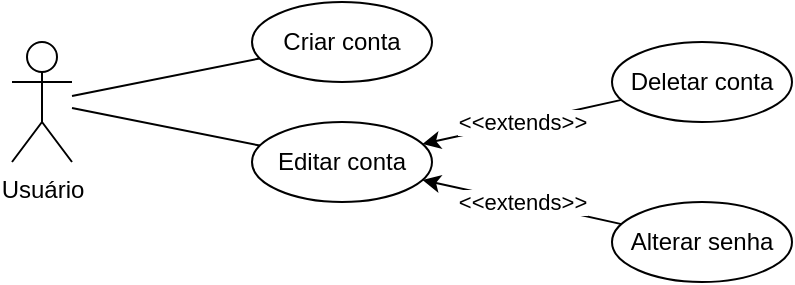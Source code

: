 <mxfile version="21.2.8" type="device">
  <diagram name="Page-1" id="GhauSfd4BBByoaSz2qmc">
    <mxGraphModel dx="977" dy="601" grid="1" gridSize="10" guides="1" tooltips="1" connect="1" arrows="1" fold="1" page="1" pageScale="1" pageWidth="850" pageHeight="1100" math="0" shadow="0">
      <root>
        <mxCell id="0" />
        <mxCell id="1" parent="0" />
        <mxCell id="_wwaJvOK90QG1Qcl5ri7-1" value="Criar conta" style="ellipse;whiteSpace=wrap;html=1;" vertex="1" parent="1">
          <mxGeometry x="340" y="130" width="90" height="40" as="geometry" />
        </mxCell>
        <mxCell id="_wwaJvOK90QG1Qcl5ri7-2" value="Editar conta" style="ellipse;whiteSpace=wrap;html=1;" vertex="1" parent="1">
          <mxGeometry x="340" y="190" width="90" height="40" as="geometry" />
        </mxCell>
        <mxCell id="_wwaJvOK90QG1Qcl5ri7-3" value="" style="endArrow=classic;html=1;rounded=0;" edge="1" parent="1" source="_wwaJvOK90QG1Qcl5ri7-6" target="_wwaJvOK90QG1Qcl5ri7-2">
          <mxGeometry relative="1" as="geometry">
            <mxPoint x="480" y="300" as="sourcePoint" />
            <mxPoint x="450" y="310" as="targetPoint" />
          </mxGeometry>
        </mxCell>
        <mxCell id="_wwaJvOK90QG1Qcl5ri7-4" value="&amp;lt;&amp;lt;extends&amp;gt;&amp;gt;" style="edgeLabel;resizable=0;html=1;align=center;verticalAlign=middle;" connectable="0" vertex="1" parent="_wwaJvOK90QG1Qcl5ri7-3">
          <mxGeometry relative="1" as="geometry" />
        </mxCell>
        <mxCell id="_wwaJvOK90QG1Qcl5ri7-6" value="Alterar senha" style="ellipse;whiteSpace=wrap;html=1;" vertex="1" parent="1">
          <mxGeometry x="520" y="230" width="90" height="40" as="geometry" />
        </mxCell>
        <mxCell id="_wwaJvOK90QG1Qcl5ri7-7" value="Deletar conta" style="ellipse;whiteSpace=wrap;html=1;" vertex="1" parent="1">
          <mxGeometry x="520" y="150" width="90" height="40" as="geometry" />
        </mxCell>
        <mxCell id="_wwaJvOK90QG1Qcl5ri7-9" value="" style="endArrow=classic;html=1;rounded=0;" edge="1" parent="1" source="_wwaJvOK90QG1Qcl5ri7-7" target="_wwaJvOK90QG1Qcl5ri7-2">
          <mxGeometry relative="1" as="geometry">
            <mxPoint x="520" y="303" as="sourcePoint" />
            <mxPoint x="420" y="237" as="targetPoint" />
          </mxGeometry>
        </mxCell>
        <mxCell id="_wwaJvOK90QG1Qcl5ri7-10" value="&amp;lt;&amp;lt;extends&amp;gt;&amp;gt;" style="edgeLabel;resizable=0;html=1;align=center;verticalAlign=middle;" connectable="0" vertex="1" parent="_wwaJvOK90QG1Qcl5ri7-9">
          <mxGeometry relative="1" as="geometry" />
        </mxCell>
        <mxCell id="_wwaJvOK90QG1Qcl5ri7-11" value="Usuário" style="shape=umlActor;verticalLabelPosition=bottom;verticalAlign=top;html=1;outlineConnect=0;" vertex="1" parent="1">
          <mxGeometry x="220" y="150" width="30" height="60" as="geometry" />
        </mxCell>
        <mxCell id="_wwaJvOK90QG1Qcl5ri7-12" value="" style="endArrow=none;html=1;rounded=0;" edge="1" parent="1" source="_wwaJvOK90QG1Qcl5ri7-11" target="_wwaJvOK90QG1Qcl5ri7-2">
          <mxGeometry width="50" height="50" relative="1" as="geometry">
            <mxPoint x="370" y="340" as="sourcePoint" />
            <mxPoint x="420" y="290" as="targetPoint" />
          </mxGeometry>
        </mxCell>
        <mxCell id="_wwaJvOK90QG1Qcl5ri7-13" value="" style="endArrow=none;html=1;rounded=0;" edge="1" parent="1" source="_wwaJvOK90QG1Qcl5ri7-11" target="_wwaJvOK90QG1Qcl5ri7-1">
          <mxGeometry width="50" height="50" relative="1" as="geometry">
            <mxPoint x="150" y="192" as="sourcePoint" />
            <mxPoint x="351" y="215" as="targetPoint" />
          </mxGeometry>
        </mxCell>
      </root>
    </mxGraphModel>
  </diagram>
</mxfile>

